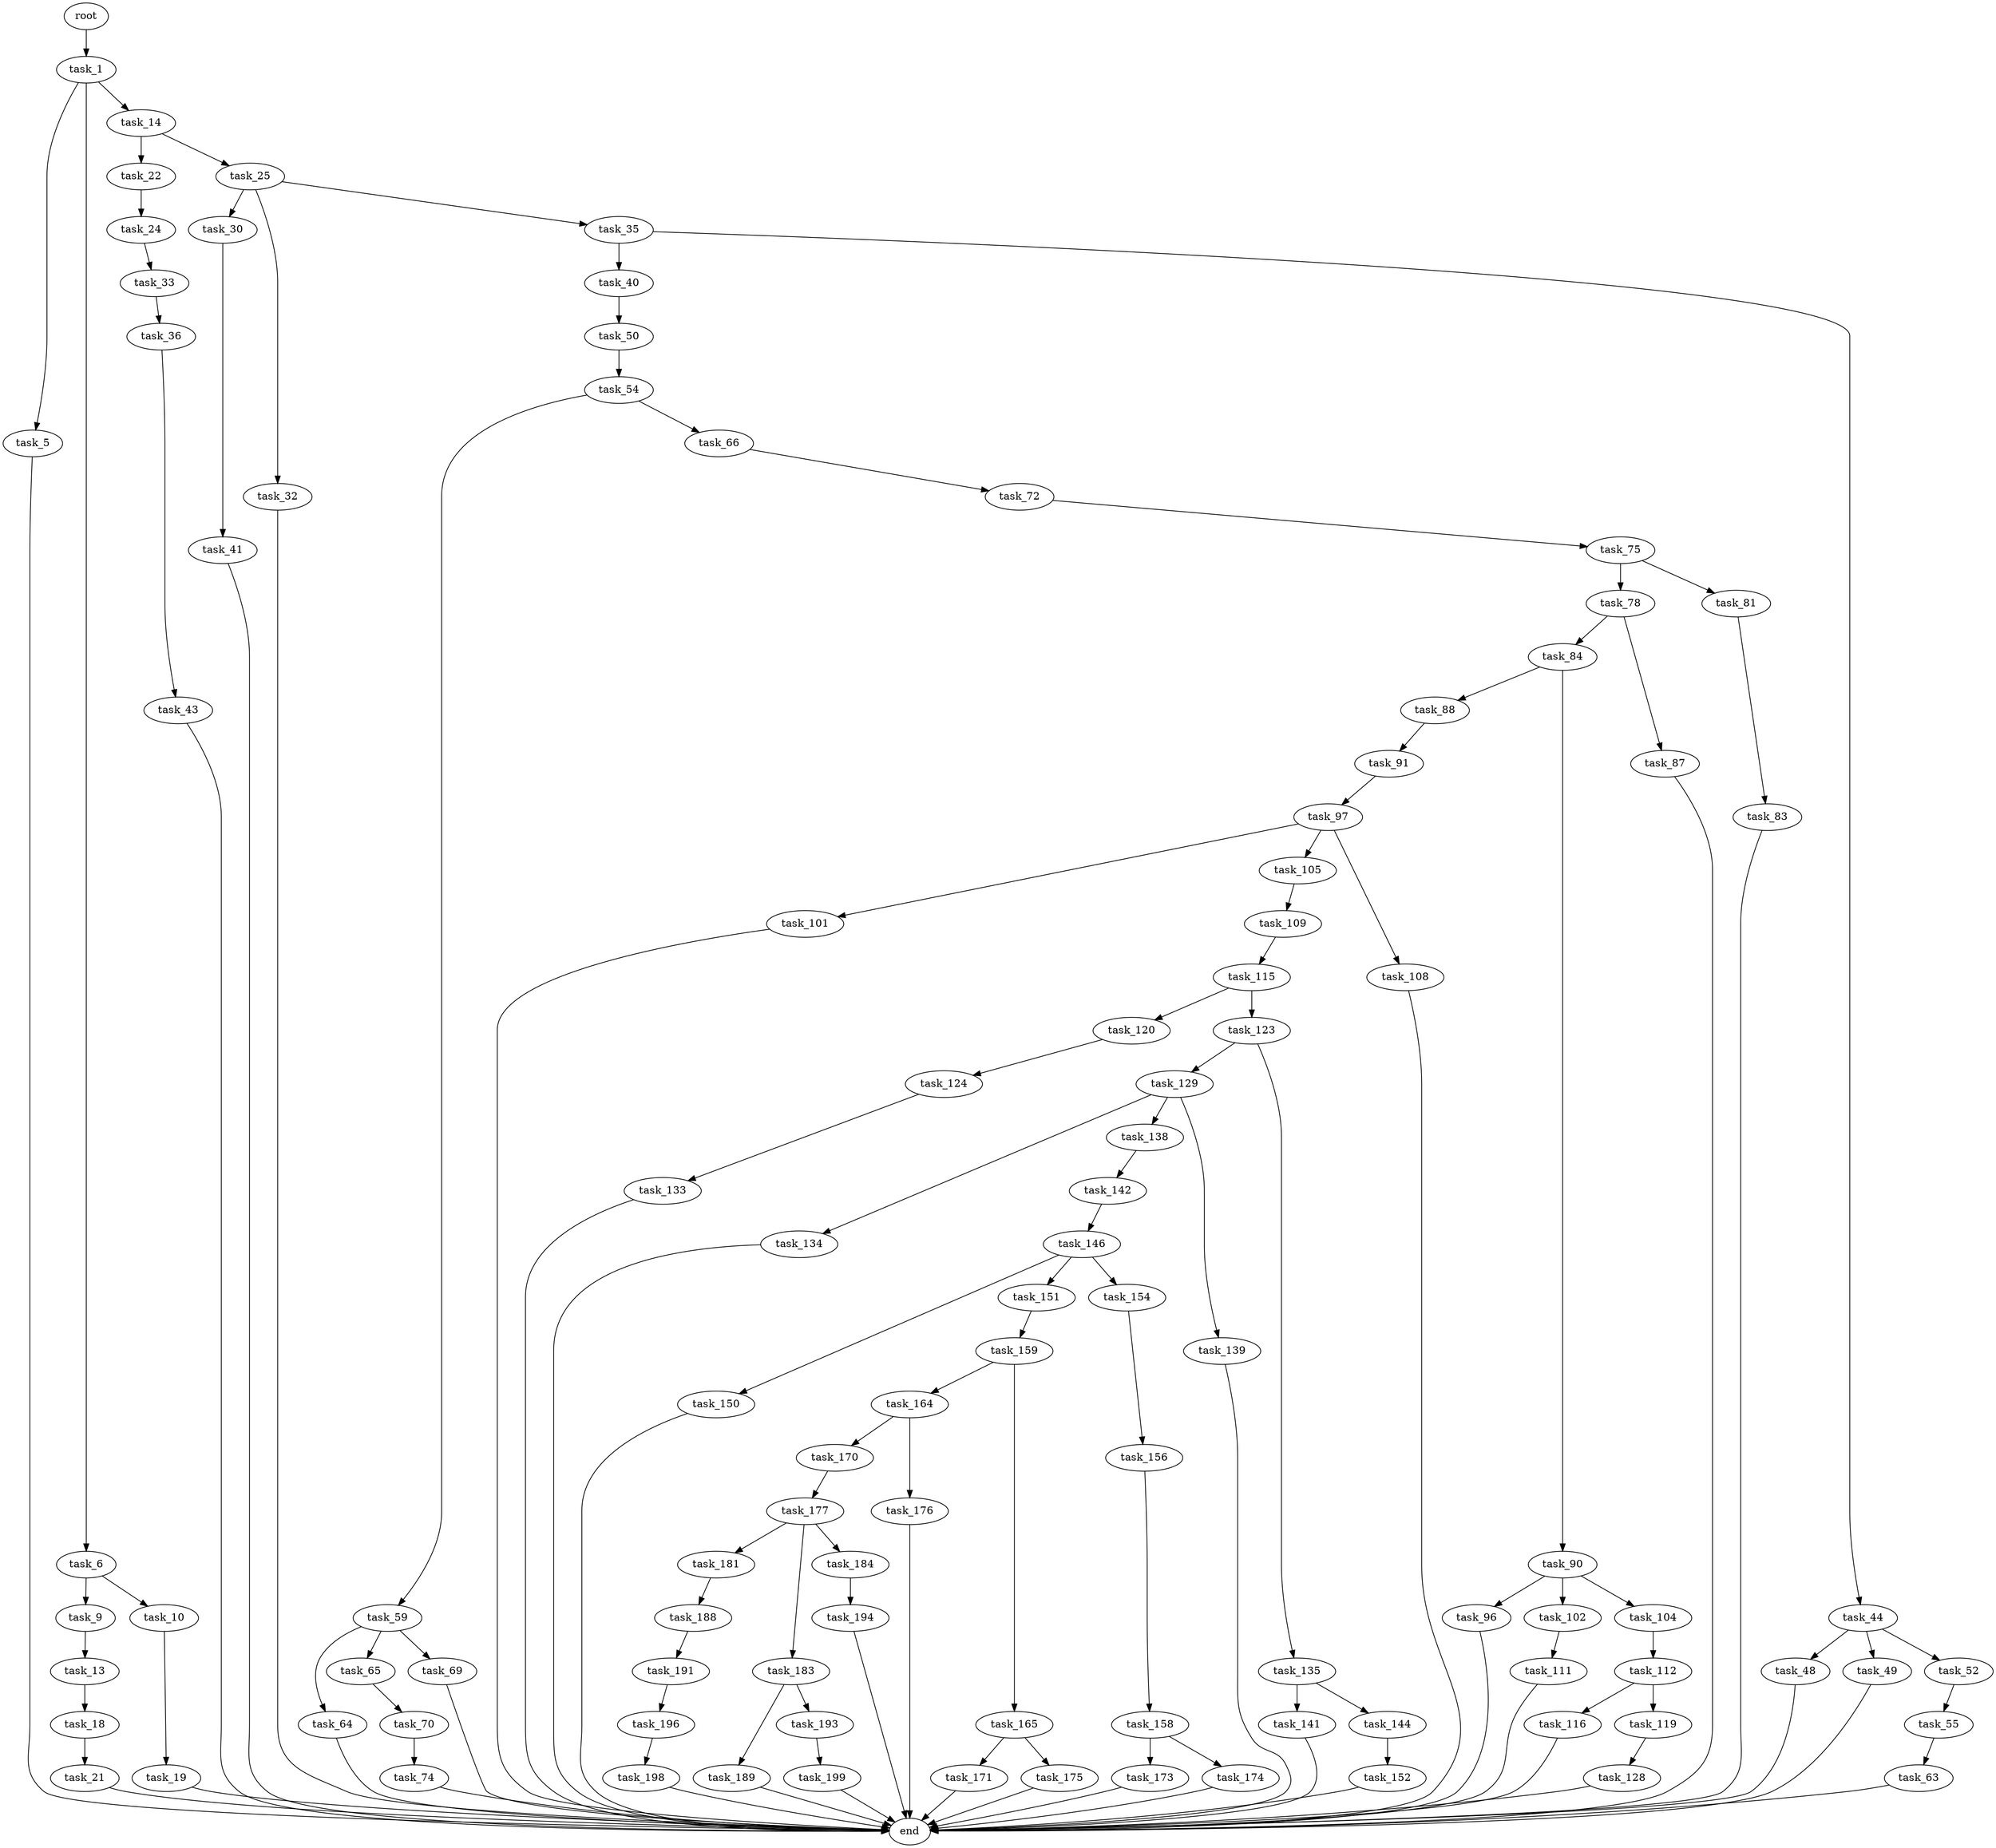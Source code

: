 digraph G {
  root [size="0.000000"];
  task_1 [size="549755813888.000000"];
  task_5 [size="862187712308.000000"];
  task_6 [size="68719476736.000000"];
  task_14 [size="231928233984.000000"];
  end [size="0.000000"];
  task_9 [size="4042170532.000000"];
  task_10 [size="549755813888.000000"];
  task_13 [size="231928233984.000000"];
  task_19 [size="134217728000.000000"];
  task_18 [size="75861965564.000000"];
  task_22 [size="374487685205.000000"];
  task_25 [size="13327700986.000000"];
  task_21 [size="6143743322.000000"];
  task_24 [size="68719476736.000000"];
  task_33 [size="8589934592.000000"];
  task_30 [size="46847124872.000000"];
  task_32 [size="610021054432.000000"];
  task_35 [size="688438597496.000000"];
  task_41 [size="15475497391.000000"];
  task_36 [size="27480672983.000000"];
  task_40 [size="14847018819.000000"];
  task_44 [size="8589934592.000000"];
  task_43 [size="8589934592.000000"];
  task_50 [size="231928233984.000000"];
  task_48 [size="333997593408.000000"];
  task_49 [size="19745240358.000000"];
  task_52 [size="516103603362.000000"];
  task_54 [size="231928233984.000000"];
  task_55 [size="21523056342.000000"];
  task_59 [size="320313551844.000000"];
  task_66 [size="549755813888.000000"];
  task_63 [size="17380965886.000000"];
  task_64 [size="368293445632.000000"];
  task_65 [size="368293445632.000000"];
  task_69 [size="788438558126.000000"];
  task_70 [size="44803842788.000000"];
  task_72 [size="22797516531.000000"];
  task_74 [size="8589934592.000000"];
  task_75 [size="24069775188.000000"];
  task_78 [size="28991029248.000000"];
  task_81 [size="12850216961.000000"];
  task_84 [size="32071656625.000000"];
  task_87 [size="231928233984.000000"];
  task_83 [size="10640072564.000000"];
  task_88 [size="8589934592.000000"];
  task_90 [size="2359999934.000000"];
  task_91 [size="368293445632.000000"];
  task_96 [size="8819538307.000000"];
  task_102 [size="571968568.000000"];
  task_104 [size="36485953400.000000"];
  task_97 [size="8589934592.000000"];
  task_101 [size="549755813888.000000"];
  task_105 [size="265663768825.000000"];
  task_108 [size="134217728000.000000"];
  task_111 [size="325371707819.000000"];
  task_112 [size="549755813888.000000"];
  task_109 [size="8589934592.000000"];
  task_115 [size="8934097989.000000"];
  task_116 [size="26124754800.000000"];
  task_119 [size="8213171404.000000"];
  task_120 [size="39654643859.000000"];
  task_123 [size="8343259197.000000"];
  task_128 [size="254620837147.000000"];
  task_124 [size="9897147092.000000"];
  task_129 [size="368293445632.000000"];
  task_135 [size="352089034746.000000"];
  task_133 [size="782757789696.000000"];
  task_134 [size="1073741824000.000000"];
  task_138 [size="80199538463.000000"];
  task_139 [size="60988967860.000000"];
  task_141 [size="368293445632.000000"];
  task_144 [size="17600053339.000000"];
  task_142 [size="654577641581.000000"];
  task_146 [size="146768616446.000000"];
  task_152 [size="68719476736.000000"];
  task_150 [size="134217728000.000000"];
  task_151 [size="4574384605.000000"];
  task_154 [size="17775120890.000000"];
  task_159 [size="231928233984.000000"];
  task_156 [size="231928233984.000000"];
  task_158 [size="381093770209.000000"];
  task_173 [size="782757789696.000000"];
  task_174 [size="12606951723.000000"];
  task_164 [size="213285540408.000000"];
  task_165 [size="3861603795.000000"];
  task_170 [size="66783706087.000000"];
  task_176 [size="104888495064.000000"];
  task_171 [size="148722603794.000000"];
  task_175 [size="216388394378.000000"];
  task_177 [size="27564968571.000000"];
  task_181 [size="8589934592.000000"];
  task_183 [size="8589934592.000000"];
  task_184 [size="28518096842.000000"];
  task_188 [size="368293445632.000000"];
  task_189 [size="134217728000.000000"];
  task_193 [size="3102852672.000000"];
  task_194 [size="87859636892.000000"];
  task_191 [size="549755813888.000000"];
  task_196 [size="10165469854.000000"];
  task_199 [size="36937878016.000000"];
  task_198 [size="9343803186.000000"];

  root -> task_1 [size="1.000000"];
  task_1 -> task_5 [size="536870912.000000"];
  task_1 -> task_6 [size="536870912.000000"];
  task_1 -> task_14 [size="536870912.000000"];
  task_5 -> end [size="1.000000"];
  task_6 -> task_9 [size="134217728.000000"];
  task_6 -> task_10 [size="134217728.000000"];
  task_14 -> task_22 [size="301989888.000000"];
  task_14 -> task_25 [size="301989888.000000"];
  task_9 -> task_13 [size="75497472.000000"];
  task_10 -> task_19 [size="536870912.000000"];
  task_13 -> task_18 [size="301989888.000000"];
  task_19 -> end [size="1.000000"];
  task_18 -> task_21 [size="301989888.000000"];
  task_22 -> task_24 [size="411041792.000000"];
  task_25 -> task_30 [size="679477248.000000"];
  task_25 -> task_32 [size="679477248.000000"];
  task_25 -> task_35 [size="679477248.000000"];
  task_21 -> end [size="1.000000"];
  task_24 -> task_33 [size="134217728.000000"];
  task_33 -> task_36 [size="33554432.000000"];
  task_30 -> task_41 [size="838860800.000000"];
  task_32 -> end [size="1.000000"];
  task_35 -> task_40 [size="536870912.000000"];
  task_35 -> task_44 [size="536870912.000000"];
  task_41 -> end [size="1.000000"];
  task_36 -> task_43 [size="679477248.000000"];
  task_40 -> task_50 [size="838860800.000000"];
  task_44 -> task_48 [size="33554432.000000"];
  task_44 -> task_49 [size="33554432.000000"];
  task_44 -> task_52 [size="33554432.000000"];
  task_43 -> end [size="1.000000"];
  task_50 -> task_54 [size="301989888.000000"];
  task_48 -> end [size="1.000000"];
  task_49 -> end [size="1.000000"];
  task_52 -> task_55 [size="838860800.000000"];
  task_54 -> task_59 [size="301989888.000000"];
  task_54 -> task_66 [size="301989888.000000"];
  task_55 -> task_63 [size="536870912.000000"];
  task_59 -> task_64 [size="536870912.000000"];
  task_59 -> task_65 [size="536870912.000000"];
  task_59 -> task_69 [size="536870912.000000"];
  task_66 -> task_72 [size="536870912.000000"];
  task_63 -> end [size="1.000000"];
  task_64 -> end [size="1.000000"];
  task_65 -> task_70 [size="411041792.000000"];
  task_69 -> end [size="1.000000"];
  task_70 -> task_74 [size="838860800.000000"];
  task_72 -> task_75 [size="679477248.000000"];
  task_74 -> end [size="1.000000"];
  task_75 -> task_78 [size="536870912.000000"];
  task_75 -> task_81 [size="536870912.000000"];
  task_78 -> task_84 [size="75497472.000000"];
  task_78 -> task_87 [size="75497472.000000"];
  task_81 -> task_83 [size="679477248.000000"];
  task_84 -> task_88 [size="838860800.000000"];
  task_84 -> task_90 [size="838860800.000000"];
  task_87 -> end [size="1.000000"];
  task_83 -> end [size="1.000000"];
  task_88 -> task_91 [size="33554432.000000"];
  task_90 -> task_96 [size="134217728.000000"];
  task_90 -> task_102 [size="134217728.000000"];
  task_90 -> task_104 [size="134217728.000000"];
  task_91 -> task_97 [size="411041792.000000"];
  task_96 -> end [size="1.000000"];
  task_102 -> task_111 [size="33554432.000000"];
  task_104 -> task_112 [size="838860800.000000"];
  task_97 -> task_101 [size="33554432.000000"];
  task_97 -> task_105 [size="33554432.000000"];
  task_97 -> task_108 [size="33554432.000000"];
  task_101 -> end [size="1.000000"];
  task_105 -> task_109 [size="209715200.000000"];
  task_108 -> end [size="1.000000"];
  task_111 -> end [size="1.000000"];
  task_112 -> task_116 [size="536870912.000000"];
  task_112 -> task_119 [size="536870912.000000"];
  task_109 -> task_115 [size="33554432.000000"];
  task_115 -> task_120 [size="209715200.000000"];
  task_115 -> task_123 [size="209715200.000000"];
  task_116 -> end [size="1.000000"];
  task_119 -> task_128 [size="134217728.000000"];
  task_120 -> task_124 [size="838860800.000000"];
  task_123 -> task_129 [size="679477248.000000"];
  task_123 -> task_135 [size="679477248.000000"];
  task_128 -> end [size="1.000000"];
  task_124 -> task_133 [size="33554432.000000"];
  task_129 -> task_134 [size="411041792.000000"];
  task_129 -> task_138 [size="411041792.000000"];
  task_129 -> task_139 [size="411041792.000000"];
  task_135 -> task_141 [size="679477248.000000"];
  task_135 -> task_144 [size="679477248.000000"];
  task_133 -> end [size="1.000000"];
  task_134 -> end [size="1.000000"];
  task_138 -> task_142 [size="75497472.000000"];
  task_139 -> end [size="1.000000"];
  task_141 -> end [size="1.000000"];
  task_144 -> task_152 [size="679477248.000000"];
  task_142 -> task_146 [size="838860800.000000"];
  task_146 -> task_150 [size="679477248.000000"];
  task_146 -> task_151 [size="679477248.000000"];
  task_146 -> task_154 [size="679477248.000000"];
  task_152 -> end [size="1.000000"];
  task_150 -> end [size="1.000000"];
  task_151 -> task_159 [size="75497472.000000"];
  task_154 -> task_156 [size="411041792.000000"];
  task_159 -> task_164 [size="301989888.000000"];
  task_159 -> task_165 [size="301989888.000000"];
  task_156 -> task_158 [size="301989888.000000"];
  task_158 -> task_173 [size="301989888.000000"];
  task_158 -> task_174 [size="301989888.000000"];
  task_173 -> end [size="1.000000"];
  task_174 -> end [size="1.000000"];
  task_164 -> task_170 [size="301989888.000000"];
  task_164 -> task_176 [size="301989888.000000"];
  task_165 -> task_171 [size="411041792.000000"];
  task_165 -> task_175 [size="411041792.000000"];
  task_170 -> task_177 [size="209715200.000000"];
  task_176 -> end [size="1.000000"];
  task_171 -> end [size="1.000000"];
  task_175 -> end [size="1.000000"];
  task_177 -> task_181 [size="679477248.000000"];
  task_177 -> task_183 [size="679477248.000000"];
  task_177 -> task_184 [size="679477248.000000"];
  task_181 -> task_188 [size="33554432.000000"];
  task_183 -> task_189 [size="33554432.000000"];
  task_183 -> task_193 [size="33554432.000000"];
  task_184 -> task_194 [size="536870912.000000"];
  task_188 -> task_191 [size="411041792.000000"];
  task_189 -> end [size="1.000000"];
  task_193 -> task_199 [size="209715200.000000"];
  task_194 -> end [size="1.000000"];
  task_191 -> task_196 [size="536870912.000000"];
  task_196 -> task_198 [size="209715200.000000"];
  task_199 -> end [size="1.000000"];
  task_198 -> end [size="1.000000"];
}
